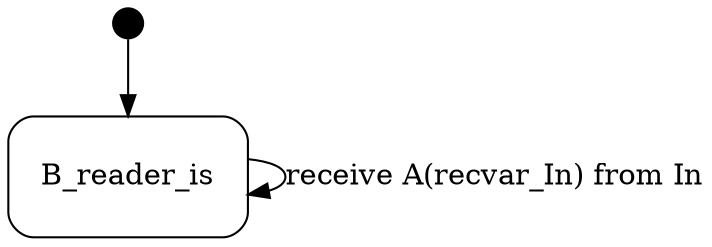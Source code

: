 digraph B_reader {
  compound = true;
  rank = LR;
node [shape = "point", height = "0.2"] B_reader_is_extra node [shape = "Mrecord", height = "0.8", width = "1.6"] B_reader_is B_reader_is_extra -> B_reader_is




B_reader_is -> B_reader_is [label = "receive A(recvar_In) from In"];

}

